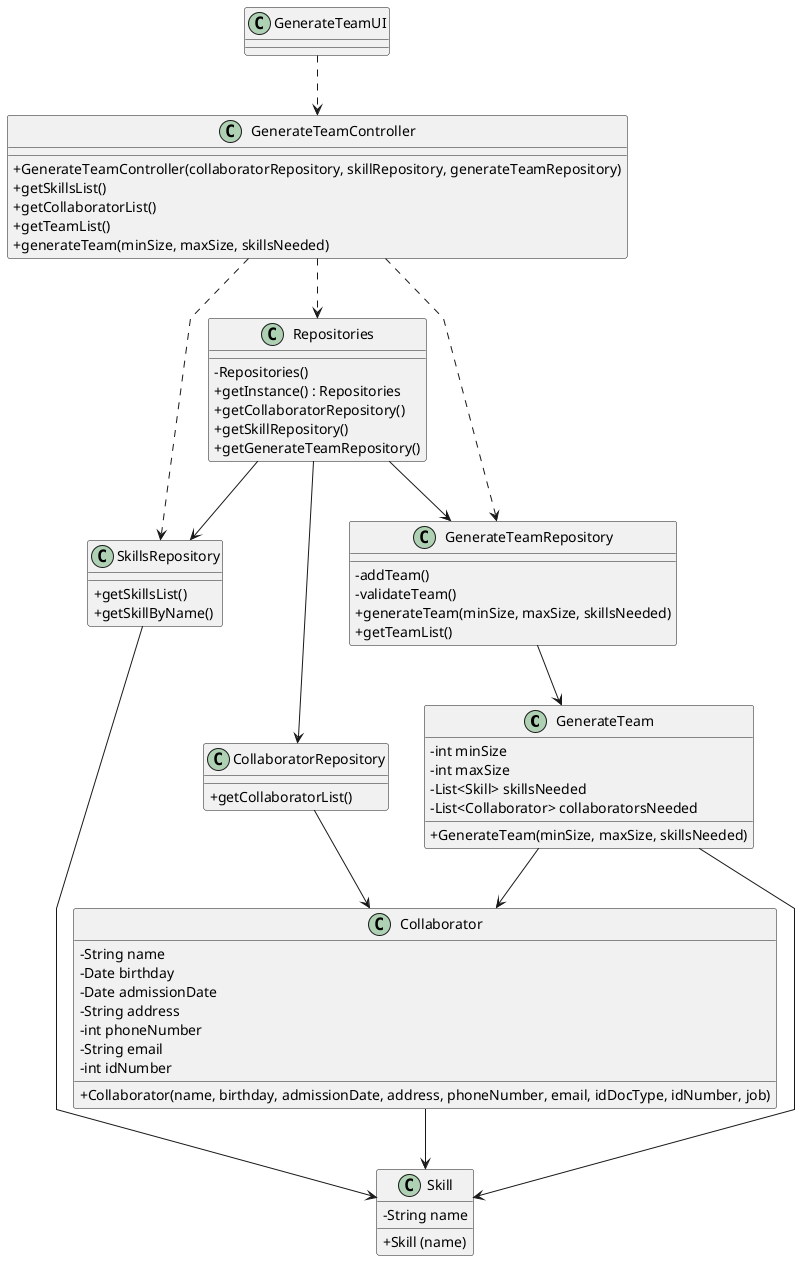 @startuml
skinparam packageStyle rectangle
skinparam shadowing false
skinparam linetype polyline

skinparam classAttributeIconSize 0

'left to right direction

class GenerateTeam {
    - int minSize
    - int maxSize
    - List<Skill> skillsNeeded
    - List<Collaborator> collaboratorsNeeded

    + GenerateTeam(minSize, maxSize, skillsNeeded)

}

class Skill {
    - String name
    + Skill (name)

}

class Collaborator {
    -String name
    -Date birthday
    -Date admissionDate
    -String address
    -int phoneNumber
    -String email
    -int idNumber
    +Collaborator(name, birthday, admissionDate, address, phoneNumber, email, idDocType, idNumber, job)

}

class SkillsRepository {
    + getSkillsList()
    + getSkillByName()
}

class GenerateTeamRepository {
    - addTeam()
    - validateTeam()
    + generateTeam(minSize, maxSize, skillsNeeded)
    + getTeamList()
}

class CollaboratorRepository {
    + getCollaboratorList()
}

class Repositories {
    - Repositories()
    + getInstance() : Repositories
    + getCollaboratorRepository()
    + getSkillRepository()
    + getGenerateTeamRepository()
}

class GenerateTeamController {
    + GenerateTeamController(collaboratorRepository, skillRepository, generateTeamRepository)
    + getSkillsList()
    + getCollaboratorList()
    + getTeamList()
    + generateTeam(minSize, maxSize, skillsNeeded)
}

class GenerateTeamUI {
}

GenerateTeamUI ..> GenerateTeamController
GenerateTeamController ..> Repositories
GenerateTeamController ..> GenerateTeamRepository
GenerateTeamController ..> SkillsRepository
Repositories --> GenerateTeamRepository
Repositories --> SkillsRepository
Repositories --> CollaboratorRepository
CollaboratorRepository --> Collaborator
Collaborator --> Skill
GenerateTeam --> Collaborator
GenerateTeamRepository --> GenerateTeam
SkillsRepository --> Skill
GenerateTeam --> Skill



@enduml